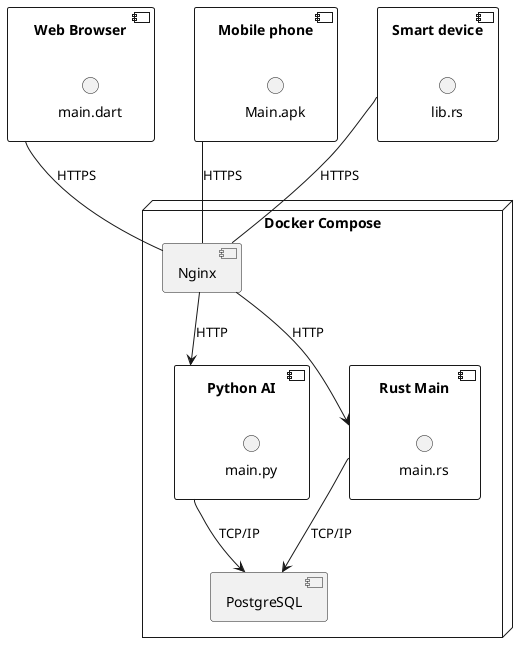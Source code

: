 @startuml

node "Docker Compose" as Server {
    [PostgreSQL]
    [Nginx]

    component "Python AI" as Python {
     () "main.py"
    } 
    component "Rust Main" as Rust {
     () "main.rs"
    }
}

[Nginx] --> [Rust]: HTTP
[Nginx] --> [Python]: HTTP
[Rust] --> [PostgreSQL]: TCP/IP
[Python] --> [PostgreSQL]: TCP/IP

component "Web Browser" as Web {
    () "main.dart"
}

component "Mobile phone" as Phone {
    () "Main.apk"
}

component "Smart device" as IoT {
    () "lib.rs"
}

IoT -- Nginx: HTTPS
Web -- Nginx: HTTPS
Phone -- Nginx: HTTPS

@enduml
